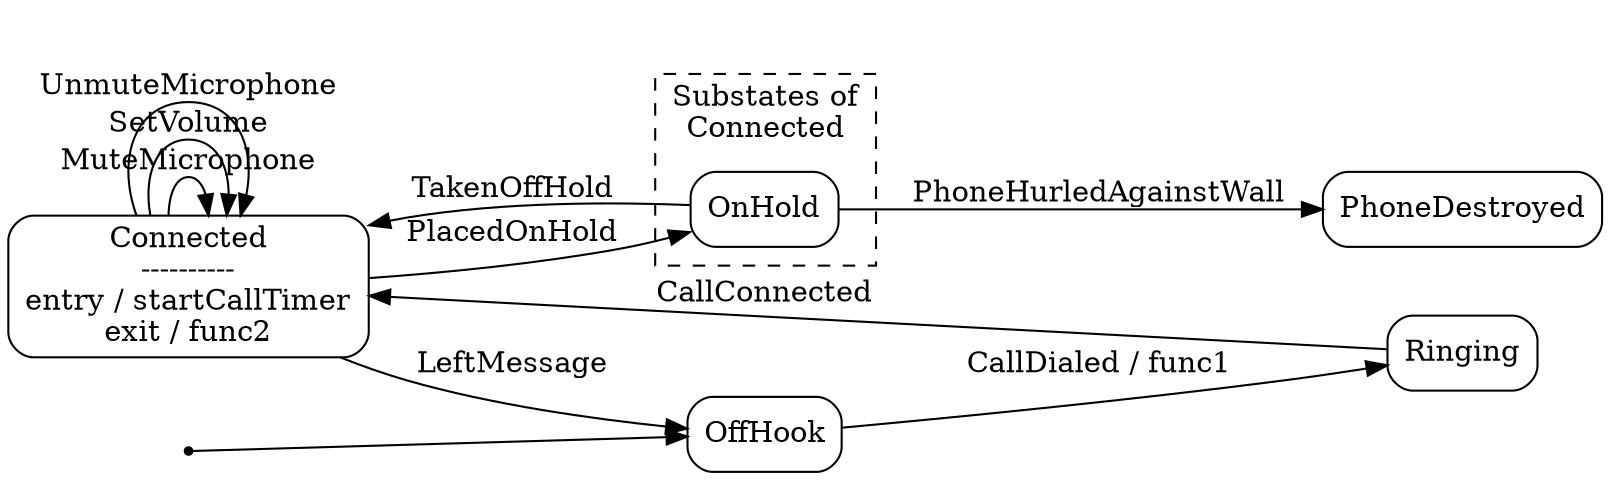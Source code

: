 digraph {
	compound=true;
	node [shape=Mrecord];
	rankdir="LR";

	Connected [label="Connected\n----------\nentry / startCallTimer\nexit / func2"];
	subgraph cluster_Connected {
		label="Substates of\nConnected";
		style="dashed";
		OnHold [label="OnHold"];
	}
	OffHook [label="OffHook"];
	Ringing [label="Ringing"];
	Connected -> OffHook [label="LeftMessage"];
	Connected -> Connected [label="MuteMicrophone"];
	Connected -> OnHold [label="PlacedOnHold"];
	Connected -> Connected [label="SetVolume"];
	Connected -> Connected [label="UnmuteMicrophone"];
	OffHook -> Ringing [label="CallDialed / func1"];
	OnHold -> PhoneDestroyed [label="PhoneHurledAgainstWall"];
	OnHold -> Connected [label="TakenOffHold"];
	Ringing -> Connected [label="CallConnected"];
	init [label="", shape=point];
	init -> OffHook
}
